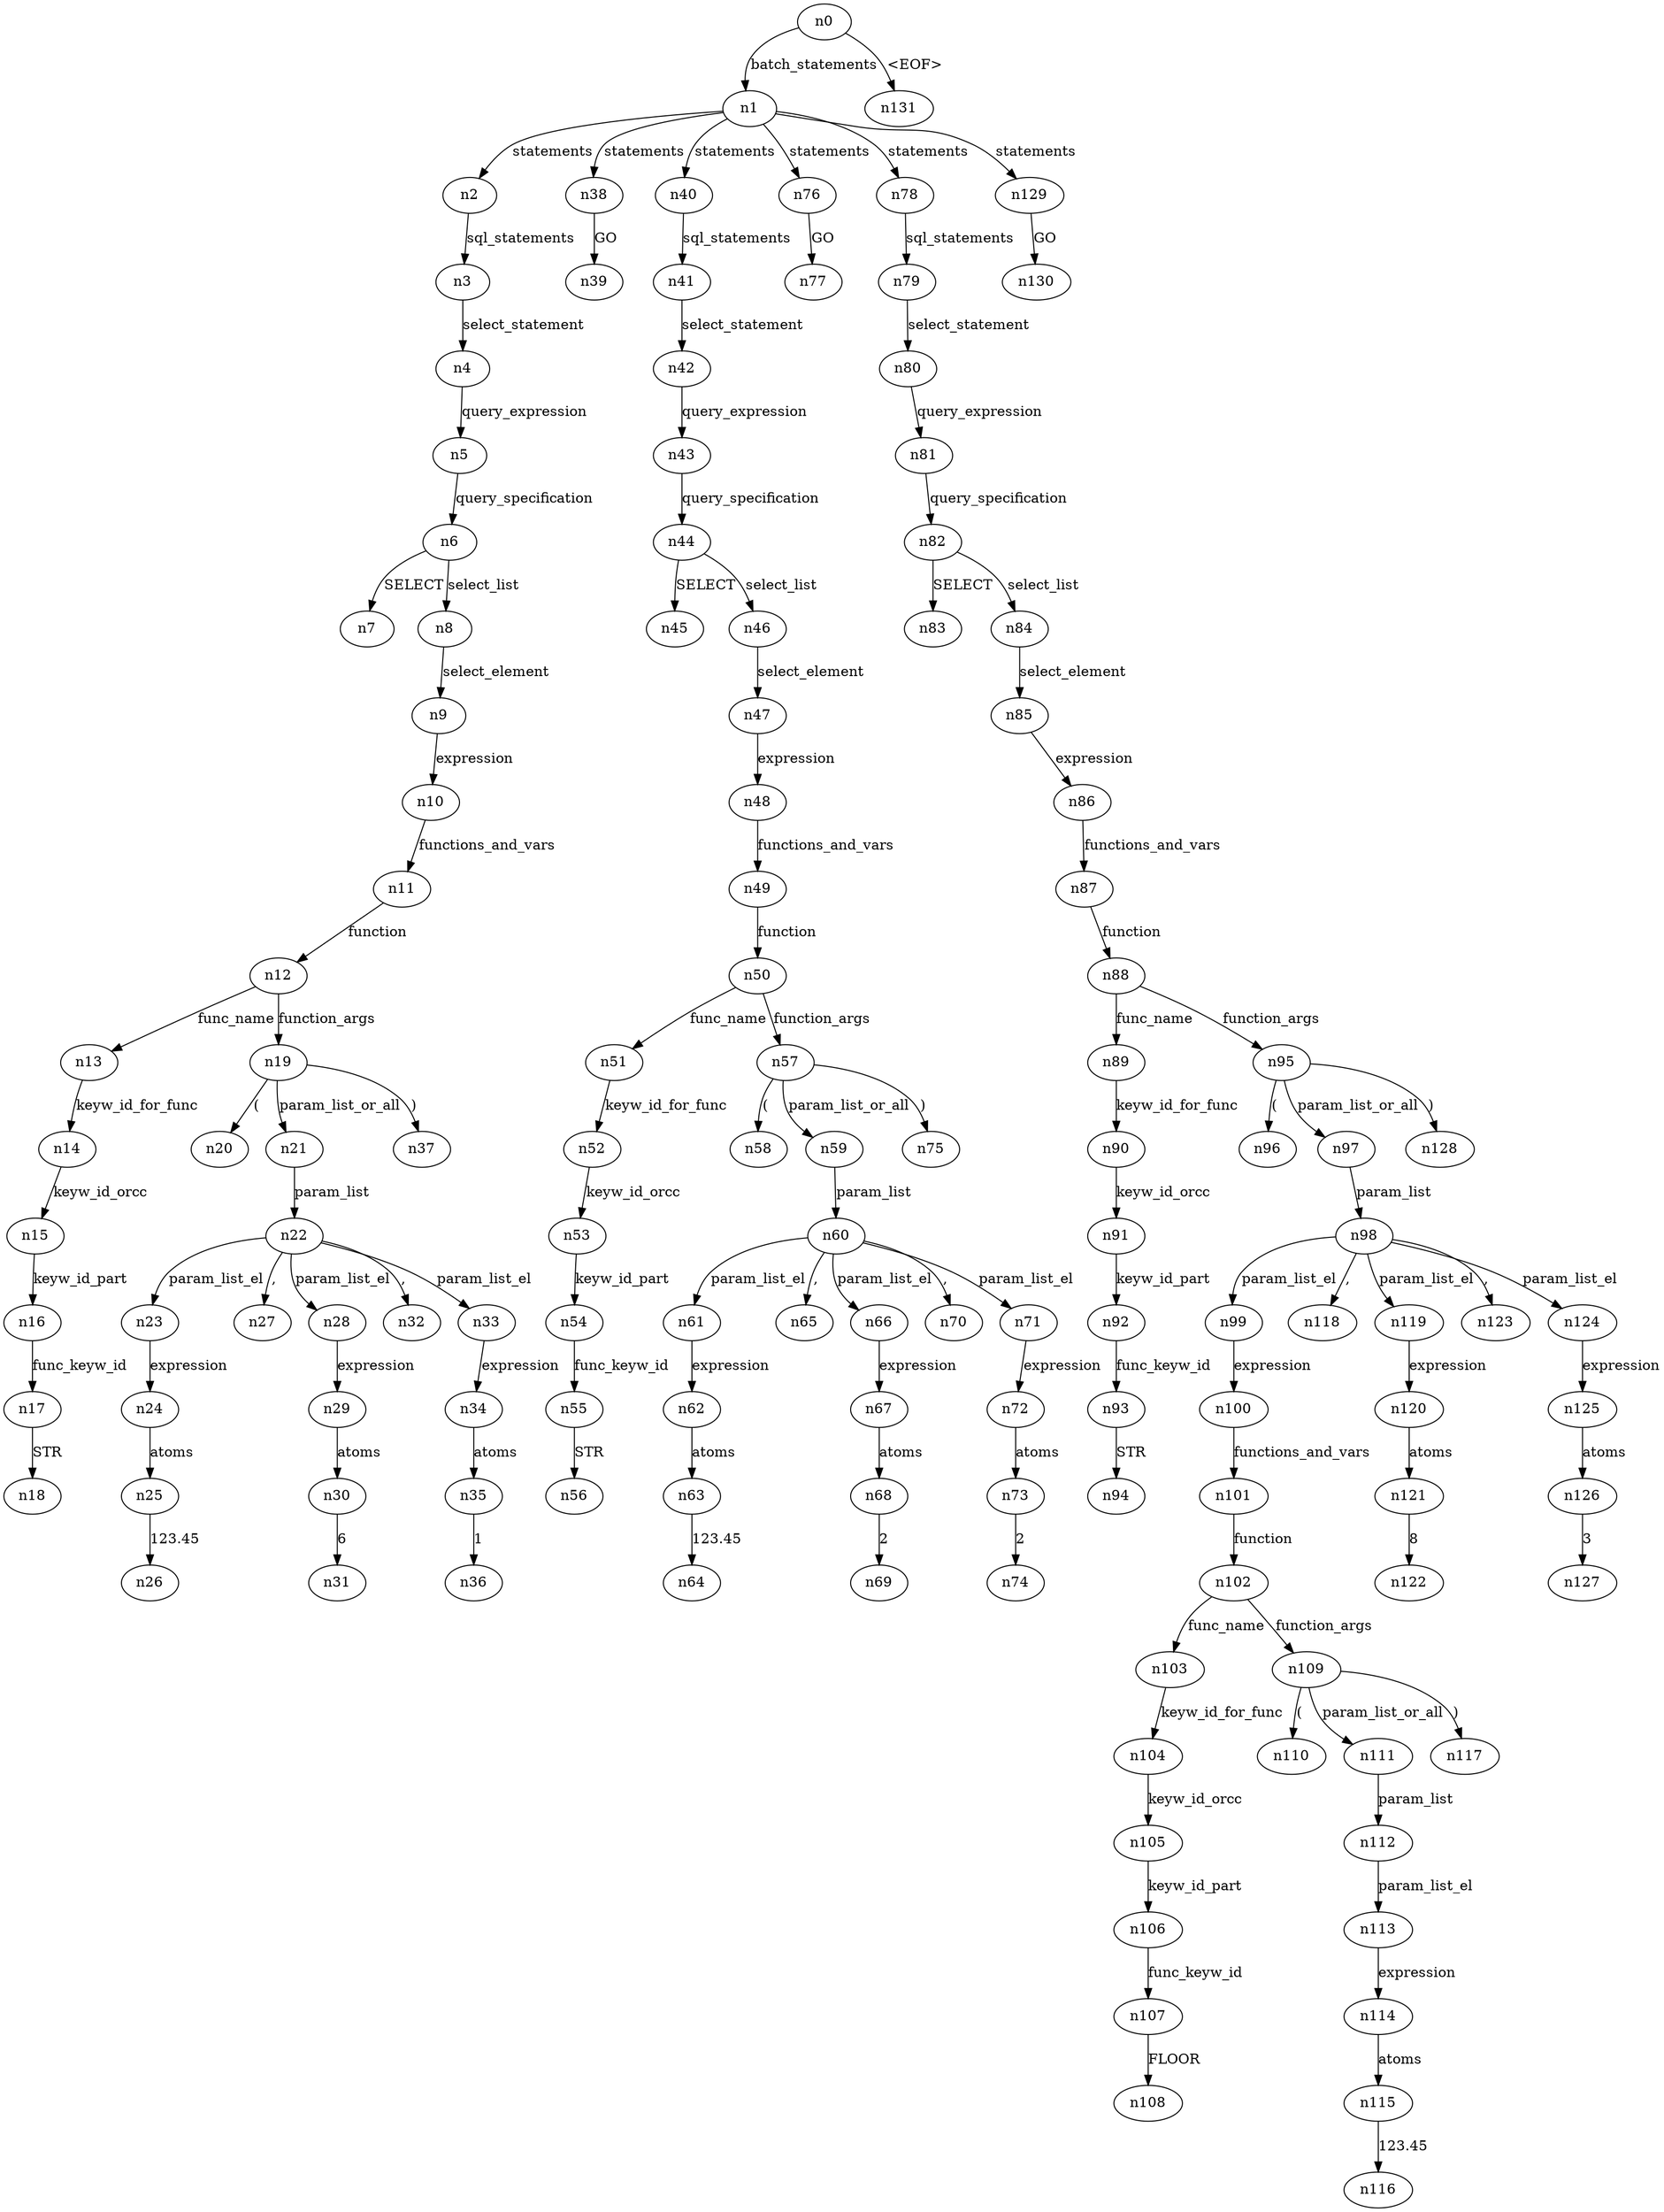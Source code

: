 digraph ParseTree {
  n0 -> n1 [label="batch_statements"];
  n1 -> n2 [label="statements"];
  n2 -> n3 [label="sql_statements"];
  n3 -> n4 [label="select_statement"];
  n4 -> n5 [label="query_expression"];
  n5 -> n6 [label="query_specification"];
  n6 -> n7 [label="SELECT"];
  n6 -> n8 [label="select_list"];
  n8 -> n9 [label="select_element"];
  n9 -> n10 [label="expression"];
  n10 -> n11 [label="functions_and_vars"];
  n11 -> n12 [label="function"];
  n12 -> n13 [label="func_name"];
  n13 -> n14 [label="keyw_id_for_func"];
  n14 -> n15 [label="keyw_id_orcc"];
  n15 -> n16 [label="keyw_id_part"];
  n16 -> n17 [label="func_keyw_id"];
  n17 -> n18 [label="STR"];
  n12 -> n19 [label="function_args"];
  n19 -> n20 [label="("];
  n19 -> n21 [label="param_list_or_all"];
  n21 -> n22 [label="param_list"];
  n22 -> n23 [label="param_list_el"];
  n23 -> n24 [label="expression"];
  n24 -> n25 [label="atoms"];
  n25 -> n26 [label="123.45"];
  n22 -> n27 [label=","];
  n22 -> n28 [label="param_list_el"];
  n28 -> n29 [label="expression"];
  n29 -> n30 [label="atoms"];
  n30 -> n31 [label="6"];
  n22 -> n32 [label=","];
  n22 -> n33 [label="param_list_el"];
  n33 -> n34 [label="expression"];
  n34 -> n35 [label="atoms"];
  n35 -> n36 [label="1"];
  n19 -> n37 [label=")"];
  n1 -> n38 [label="statements"];
  n38 -> n39 [label="GO"];
  n1 -> n40 [label="statements"];
  n40 -> n41 [label="sql_statements"];
  n41 -> n42 [label="select_statement"];
  n42 -> n43 [label="query_expression"];
  n43 -> n44 [label="query_specification"];
  n44 -> n45 [label="SELECT"];
  n44 -> n46 [label="select_list"];
  n46 -> n47 [label="select_element"];
  n47 -> n48 [label="expression"];
  n48 -> n49 [label="functions_and_vars"];
  n49 -> n50 [label="function"];
  n50 -> n51 [label="func_name"];
  n51 -> n52 [label="keyw_id_for_func"];
  n52 -> n53 [label="keyw_id_orcc"];
  n53 -> n54 [label="keyw_id_part"];
  n54 -> n55 [label="func_keyw_id"];
  n55 -> n56 [label="STR"];
  n50 -> n57 [label="function_args"];
  n57 -> n58 [label="("];
  n57 -> n59 [label="param_list_or_all"];
  n59 -> n60 [label="param_list"];
  n60 -> n61 [label="param_list_el"];
  n61 -> n62 [label="expression"];
  n62 -> n63 [label="atoms"];
  n63 -> n64 [label="123.45"];
  n60 -> n65 [label=","];
  n60 -> n66 [label="param_list_el"];
  n66 -> n67 [label="expression"];
  n67 -> n68 [label="atoms"];
  n68 -> n69 [label="2"];
  n60 -> n70 [label=","];
  n60 -> n71 [label="param_list_el"];
  n71 -> n72 [label="expression"];
  n72 -> n73 [label="atoms"];
  n73 -> n74 [label="2"];
  n57 -> n75 [label=")"];
  n1 -> n76 [label="statements"];
  n76 -> n77 [label="GO"];
  n1 -> n78 [label="statements"];
  n78 -> n79 [label="sql_statements"];
  n79 -> n80 [label="select_statement"];
  n80 -> n81 [label="query_expression"];
  n81 -> n82 [label="query_specification"];
  n82 -> n83 [label="SELECT"];
  n82 -> n84 [label="select_list"];
  n84 -> n85 [label="select_element"];
  n85 -> n86 [label="expression"];
  n86 -> n87 [label="functions_and_vars"];
  n87 -> n88 [label="function"];
  n88 -> n89 [label="func_name"];
  n89 -> n90 [label="keyw_id_for_func"];
  n90 -> n91 [label="keyw_id_orcc"];
  n91 -> n92 [label="keyw_id_part"];
  n92 -> n93 [label="func_keyw_id"];
  n93 -> n94 [label="STR"];
  n88 -> n95 [label="function_args"];
  n95 -> n96 [label="("];
  n95 -> n97 [label="param_list_or_all"];
  n97 -> n98 [label="param_list"];
  n98 -> n99 [label="param_list_el"];
  n99 -> n100 [label="expression"];
  n100 -> n101 [label="functions_and_vars"];
  n101 -> n102 [label="function"];
  n102 -> n103 [label="func_name"];
  n103 -> n104 [label="keyw_id_for_func"];
  n104 -> n105 [label="keyw_id_orcc"];
  n105 -> n106 [label="keyw_id_part"];
  n106 -> n107 [label="func_keyw_id"];
  n107 -> n108 [label="FLOOR"];
  n102 -> n109 [label="function_args"];
  n109 -> n110 [label="("];
  n109 -> n111 [label="param_list_or_all"];
  n111 -> n112 [label="param_list"];
  n112 -> n113 [label="param_list_el"];
  n113 -> n114 [label="expression"];
  n114 -> n115 [label="atoms"];
  n115 -> n116 [label="123.45"];
  n109 -> n117 [label=")"];
  n98 -> n118 [label=","];
  n98 -> n119 [label="param_list_el"];
  n119 -> n120 [label="expression"];
  n120 -> n121 [label="atoms"];
  n121 -> n122 [label="8"];
  n98 -> n123 [label=","];
  n98 -> n124 [label="param_list_el"];
  n124 -> n125 [label="expression"];
  n125 -> n126 [label="atoms"];
  n126 -> n127 [label="3"];
  n95 -> n128 [label=")"];
  n1 -> n129 [label="statements"];
  n129 -> n130 [label="GO"];
  n0 -> n131 [label="<EOF>"];
}
